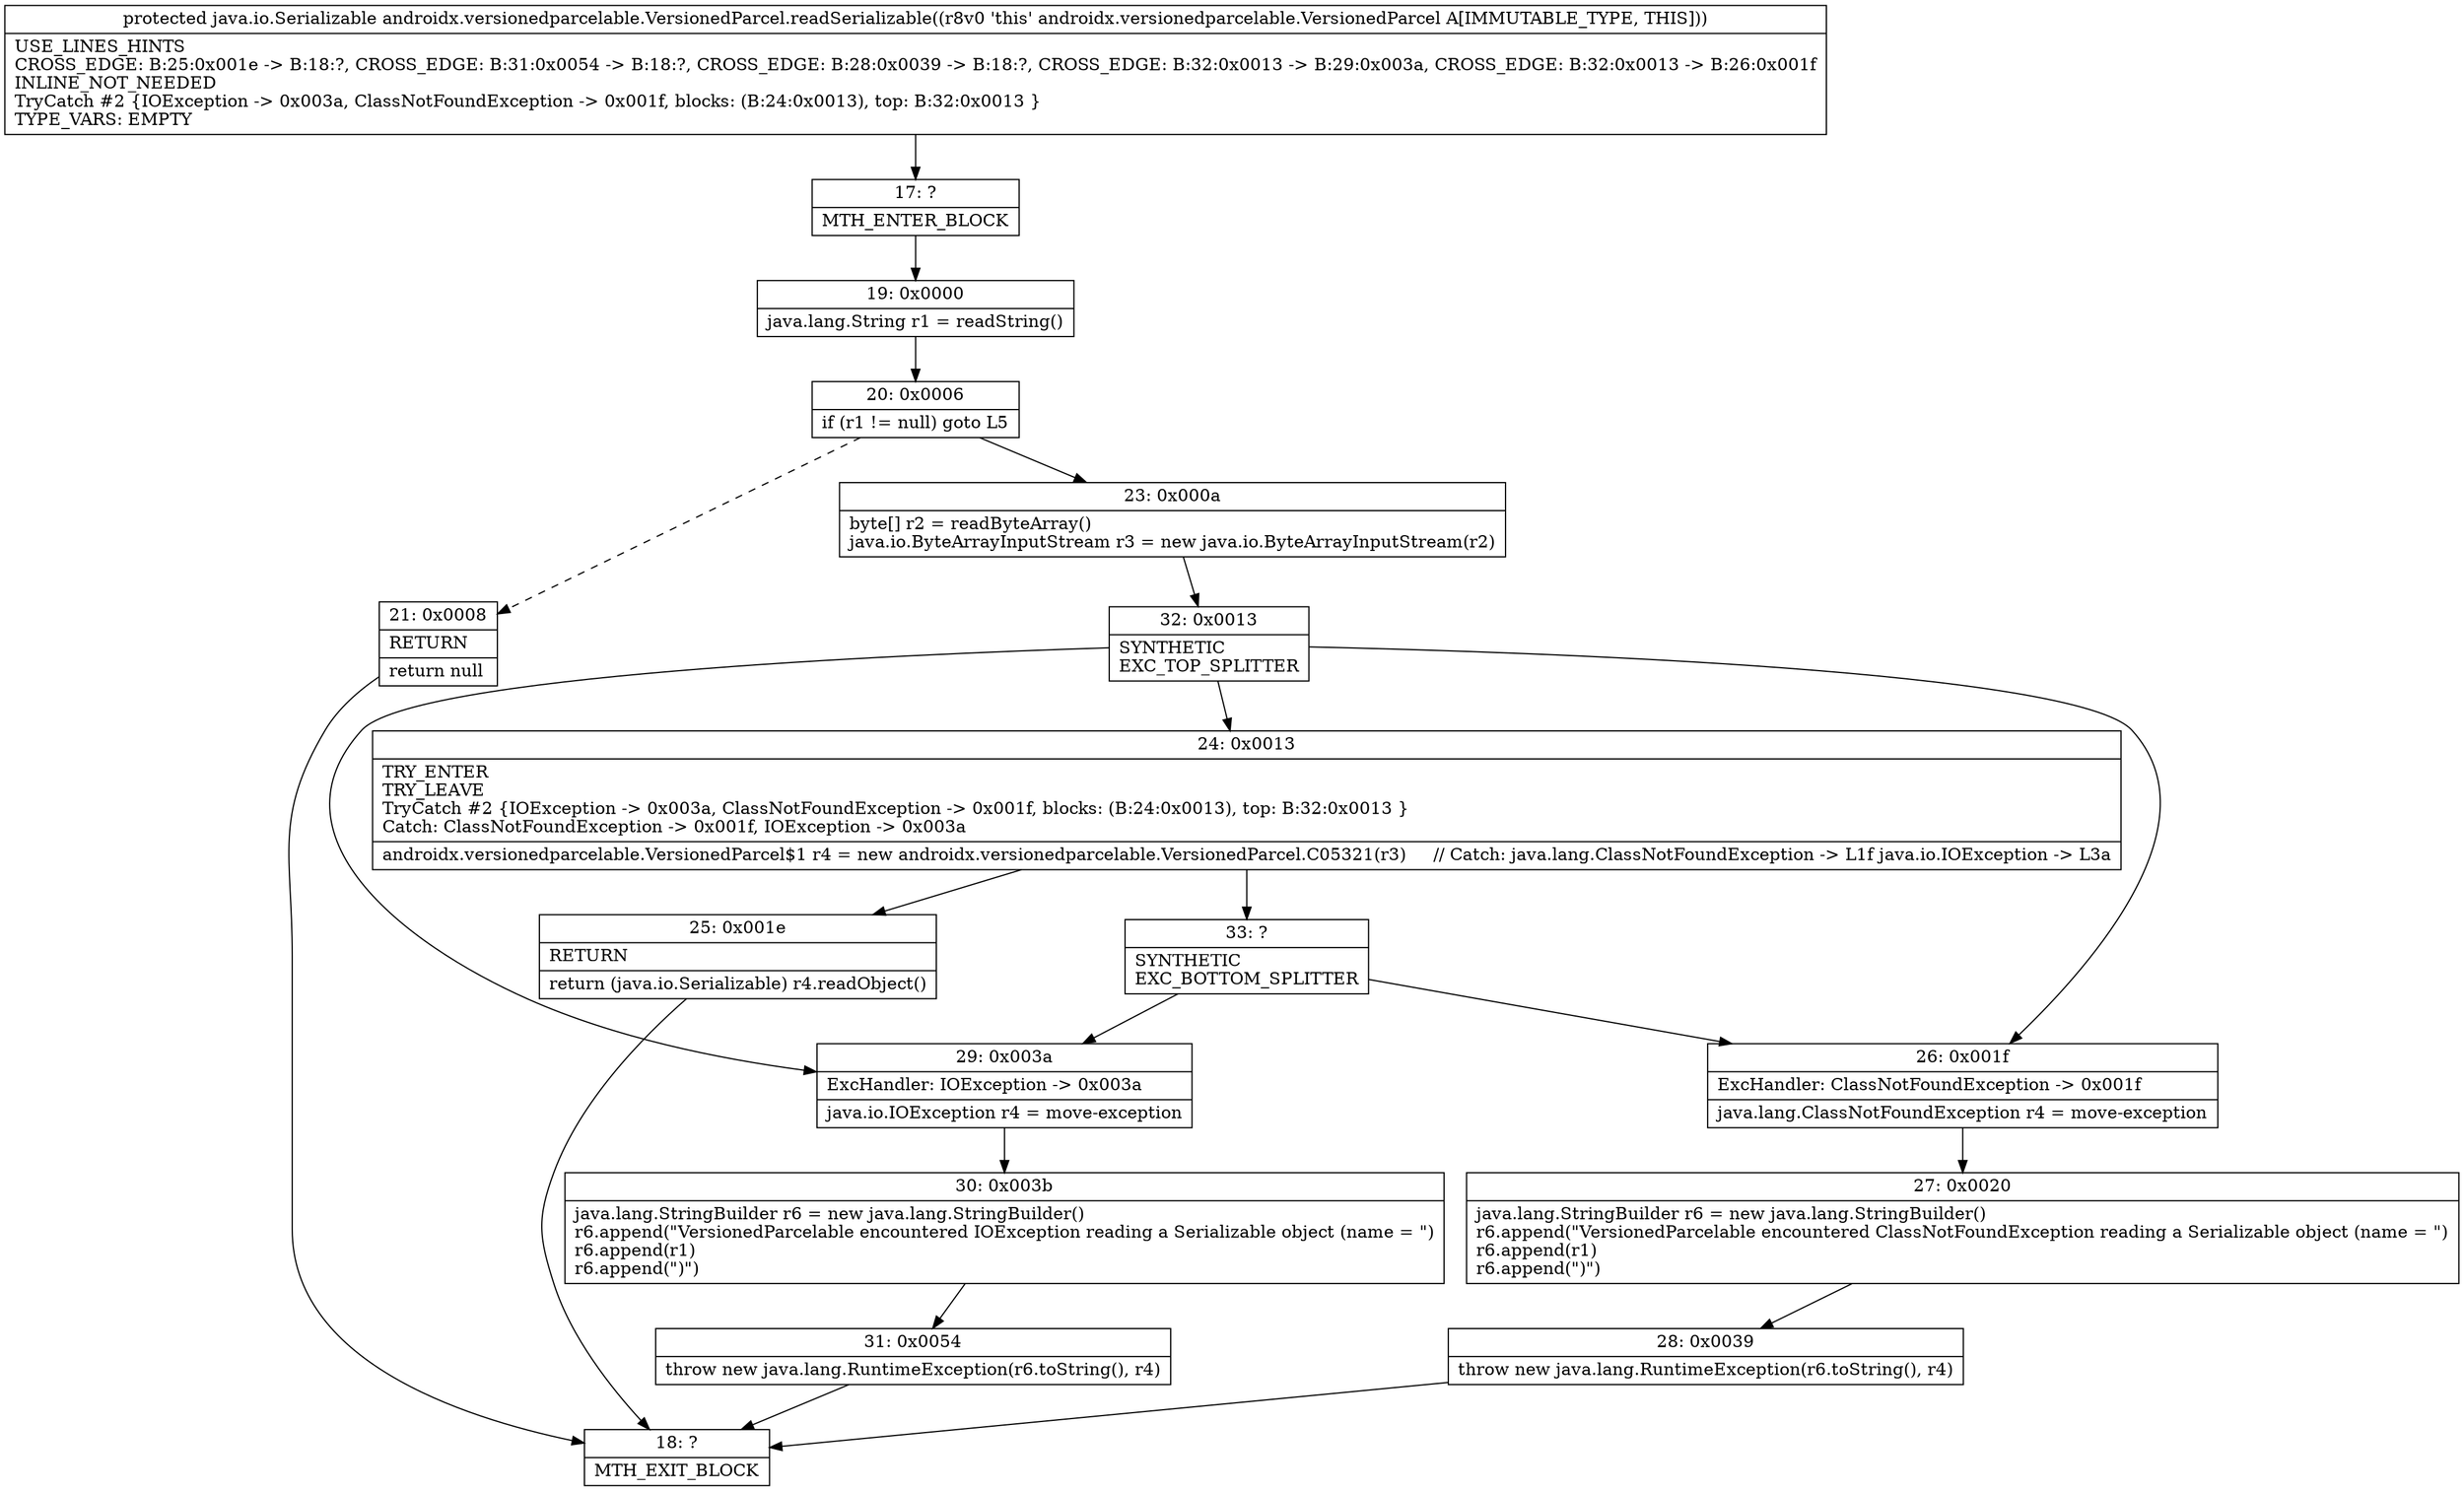 digraph "CFG forandroidx.versionedparcelable.VersionedParcel.readSerializable()Ljava\/io\/Serializable;" {
Node_17 [shape=record,label="{17\:\ ?|MTH_ENTER_BLOCK\l}"];
Node_19 [shape=record,label="{19\:\ 0x0000|java.lang.String r1 = readString()\l}"];
Node_20 [shape=record,label="{20\:\ 0x0006|if (r1 != null) goto L5\l}"];
Node_21 [shape=record,label="{21\:\ 0x0008|RETURN\l|return null\l}"];
Node_18 [shape=record,label="{18\:\ ?|MTH_EXIT_BLOCK\l}"];
Node_23 [shape=record,label="{23\:\ 0x000a|byte[] r2 = readByteArray()\ljava.io.ByteArrayInputStream r3 = new java.io.ByteArrayInputStream(r2)\l}"];
Node_32 [shape=record,label="{32\:\ 0x0013|SYNTHETIC\lEXC_TOP_SPLITTER\l}"];
Node_24 [shape=record,label="{24\:\ 0x0013|TRY_ENTER\lTRY_LEAVE\lTryCatch #2 \{IOException \-\> 0x003a, ClassNotFoundException \-\> 0x001f, blocks: (B:24:0x0013), top: B:32:0x0013 \}\lCatch: ClassNotFoundException \-\> 0x001f, IOException \-\> 0x003a\l|androidx.versionedparcelable.VersionedParcel$1 r4 = new androidx.versionedparcelable.VersionedParcel.C05321(r3)     \/\/ Catch: java.lang.ClassNotFoundException \-\> L1f java.io.IOException \-\> L3a\l}"];
Node_25 [shape=record,label="{25\:\ 0x001e|RETURN\l|return (java.io.Serializable) r4.readObject()\l}"];
Node_33 [shape=record,label="{33\:\ ?|SYNTHETIC\lEXC_BOTTOM_SPLITTER\l}"];
Node_29 [shape=record,label="{29\:\ 0x003a|ExcHandler: IOException \-\> 0x003a\l|java.io.IOException r4 = move\-exception\l}"];
Node_30 [shape=record,label="{30\:\ 0x003b|java.lang.StringBuilder r6 = new java.lang.StringBuilder()\lr6.append(\"VersionedParcelable encountered IOException reading a Serializable object (name = \")\lr6.append(r1)\lr6.append(\")\")\l}"];
Node_31 [shape=record,label="{31\:\ 0x0054|throw new java.lang.RuntimeException(r6.toString(), r4)\l}"];
Node_26 [shape=record,label="{26\:\ 0x001f|ExcHandler: ClassNotFoundException \-\> 0x001f\l|java.lang.ClassNotFoundException r4 = move\-exception\l}"];
Node_27 [shape=record,label="{27\:\ 0x0020|java.lang.StringBuilder r6 = new java.lang.StringBuilder()\lr6.append(\"VersionedParcelable encountered ClassNotFoundException reading a Serializable object (name = \")\lr6.append(r1)\lr6.append(\")\")\l}"];
Node_28 [shape=record,label="{28\:\ 0x0039|throw new java.lang.RuntimeException(r6.toString(), r4)\l}"];
MethodNode[shape=record,label="{protected java.io.Serializable androidx.versionedparcelable.VersionedParcel.readSerializable((r8v0 'this' androidx.versionedparcelable.VersionedParcel A[IMMUTABLE_TYPE, THIS]))  | USE_LINES_HINTS\lCROSS_EDGE: B:25:0x001e \-\> B:18:?, CROSS_EDGE: B:31:0x0054 \-\> B:18:?, CROSS_EDGE: B:28:0x0039 \-\> B:18:?, CROSS_EDGE: B:32:0x0013 \-\> B:29:0x003a, CROSS_EDGE: B:32:0x0013 \-\> B:26:0x001f\lINLINE_NOT_NEEDED\lTryCatch #2 \{IOException \-\> 0x003a, ClassNotFoundException \-\> 0x001f, blocks: (B:24:0x0013), top: B:32:0x0013 \}\lTYPE_VARS: EMPTY\l}"];
MethodNode -> Node_17;Node_17 -> Node_19;
Node_19 -> Node_20;
Node_20 -> Node_21[style=dashed];
Node_20 -> Node_23;
Node_21 -> Node_18;
Node_23 -> Node_32;
Node_32 -> Node_24;
Node_32 -> Node_29;
Node_32 -> Node_26;
Node_24 -> Node_25;
Node_24 -> Node_33;
Node_25 -> Node_18;
Node_33 -> Node_29;
Node_33 -> Node_26;
Node_29 -> Node_30;
Node_30 -> Node_31;
Node_31 -> Node_18;
Node_26 -> Node_27;
Node_27 -> Node_28;
Node_28 -> Node_18;
}

